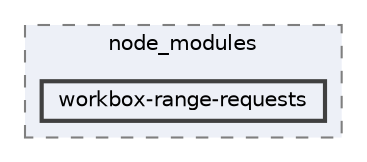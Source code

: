 digraph "pkiclassroomrescheduler/src/main/frontend/node_modules/workbox-range-requests"
{
 // LATEX_PDF_SIZE
  bgcolor="transparent";
  edge [fontname=Helvetica,fontsize=10,labelfontname=Helvetica,labelfontsize=10];
  node [fontname=Helvetica,fontsize=10,shape=box,height=0.2,width=0.4];
  compound=true
  subgraph clusterdir_72953eda66ccb3a2722c28e1c3e6c23b {
    graph [ bgcolor="#edf0f7", pencolor="grey50", label="node_modules", fontname=Helvetica,fontsize=10 style="filled,dashed", URL="dir_72953eda66ccb3a2722c28e1c3e6c23b.html",tooltip=""]
  dir_315123cd05e4eaa894656a93a8cb20f4 [label="workbox-range-requests", fillcolor="#edf0f7", color="grey25", style="filled,bold", URL="dir_315123cd05e4eaa894656a93a8cb20f4.html",tooltip=""];
  }
}
